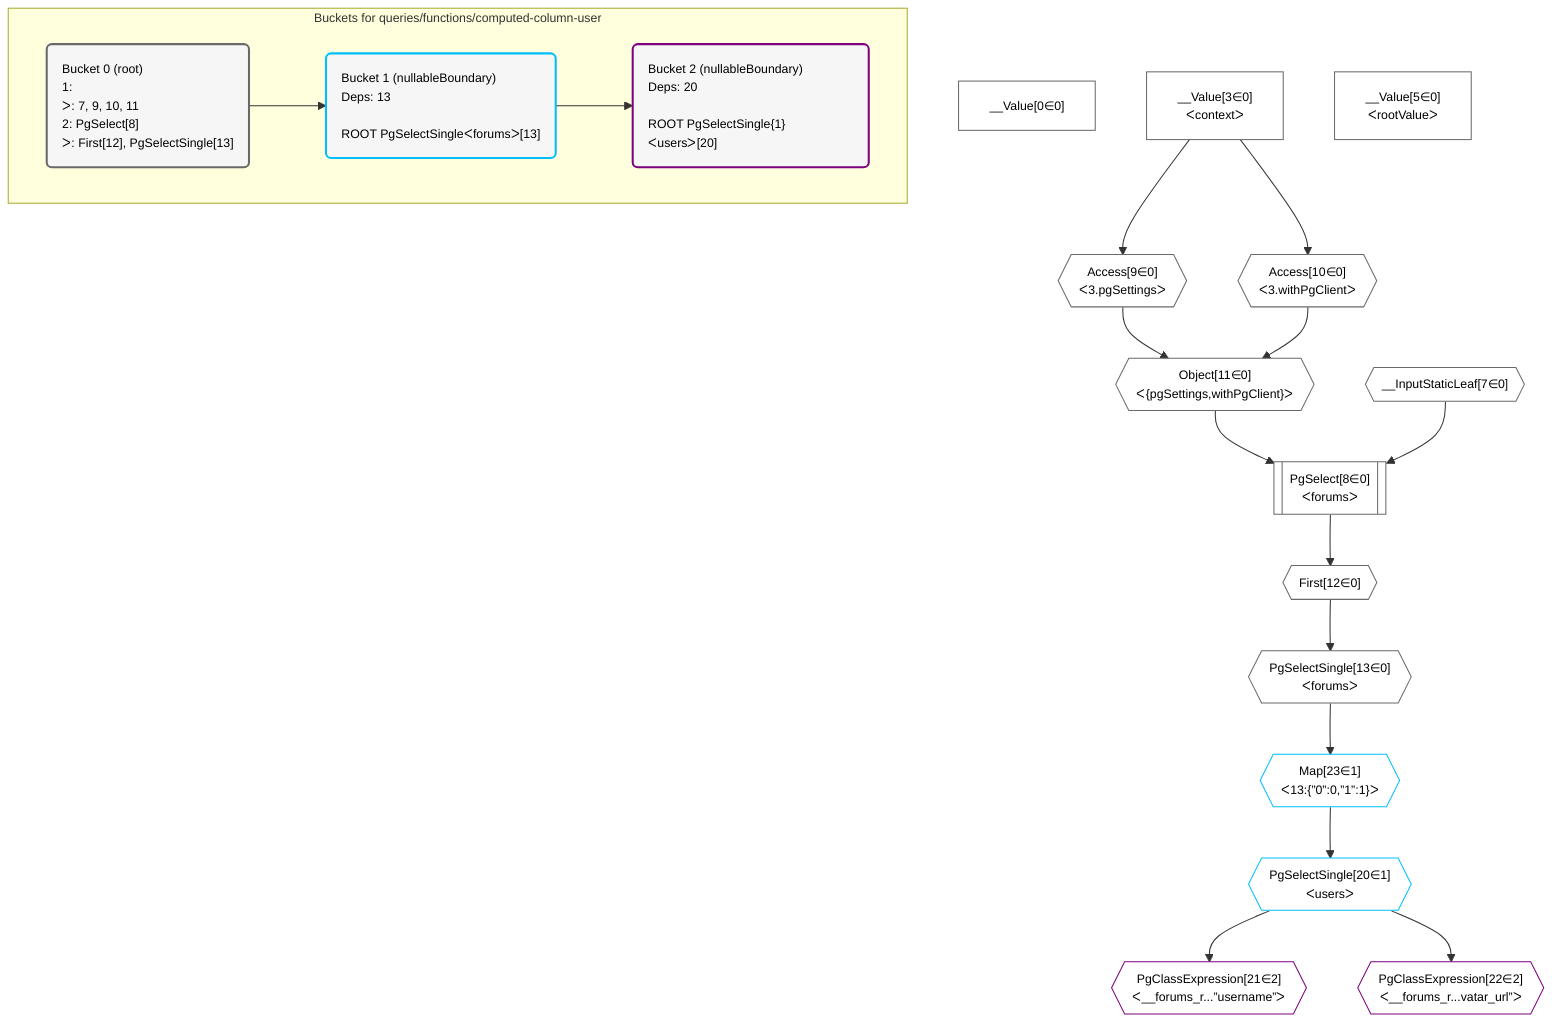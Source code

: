 %%{init: {'themeVariables': { 'fontSize': '12px'}}}%%
graph TD
    classDef path fill:#eee,stroke:#000,color:#000
    classDef plan fill:#fff,stroke-width:1px,color:#000
    classDef itemplan fill:#fff,stroke-width:2px,color:#000
    classDef unbatchedplan fill:#dff,stroke-width:1px,color:#000
    classDef sideeffectplan fill:#fcc,stroke-width:2px,color:#000
    classDef bucket fill:#f6f6f6,color:#000,stroke-width:2px,text-align:left


    %% define steps
    __Value0["__Value[0∈0]"]:::plan
    __Value3["__Value[3∈0]<br />ᐸcontextᐳ"]:::plan
    __Value5["__Value[5∈0]<br />ᐸrootValueᐳ"]:::plan
    __InputStaticLeaf7{{"__InputStaticLeaf[7∈0]"}}:::plan
    Access9{{"Access[9∈0]<br />ᐸ3.pgSettingsᐳ"}}:::plan
    Access10{{"Access[10∈0]<br />ᐸ3.withPgClientᐳ"}}:::plan
    Object11{{"Object[11∈0]<br />ᐸ{pgSettings,withPgClient}ᐳ"}}:::plan
    PgSelect8[["PgSelect[8∈0]<br />ᐸforumsᐳ"]]:::plan
    First12{{"First[12∈0]"}}:::plan
    PgSelectSingle13{{"PgSelectSingle[13∈0]<br />ᐸforumsᐳ"}}:::plan
    Map23{{"Map[23∈1]<br />ᐸ13:{”0”:0,”1”:1}ᐳ"}}:::plan
    PgSelectSingle20{{"PgSelectSingle[20∈1]<br />ᐸusersᐳ"}}:::plan
    PgClassExpression21{{"PgClassExpression[21∈2]<br />ᐸ__forums_r...”username”ᐳ"}}:::plan
    PgClassExpression22{{"PgClassExpression[22∈2]<br />ᐸ__forums_r...vatar_url”ᐳ"}}:::plan

    %% plan dependencies
    __Value3 --> Access9
    __Value3 --> Access10
    Access9 & Access10 --> Object11
    Object11 & __InputStaticLeaf7 --> PgSelect8
    PgSelect8 --> First12
    First12 --> PgSelectSingle13
    PgSelectSingle13 --> Map23
    Map23 --> PgSelectSingle20
    PgSelectSingle20 --> PgClassExpression21
    PgSelectSingle20 --> PgClassExpression22

    subgraph "Buckets for queries/functions/computed-column-user"
    Bucket0("Bucket 0 (root)<br />1: <br />ᐳ: 7, 9, 10, 11<br />2: PgSelect[8]<br />ᐳ: First[12], PgSelectSingle[13]"):::bucket
    classDef bucket0 stroke:#696969
    class Bucket0,__Value0,__Value3,__Value5,__InputStaticLeaf7,PgSelect8,Access9,Access10,Object11,First12,PgSelectSingle13 bucket0
    Bucket1("Bucket 1 (nullableBoundary)<br />Deps: 13<br /><br />ROOT PgSelectSingleᐸforumsᐳ[13]"):::bucket
    classDef bucket1 stroke:#00bfff
    class Bucket1,PgSelectSingle20,Map23 bucket1
    Bucket2("Bucket 2 (nullableBoundary)<br />Deps: 20<br /><br />ROOT PgSelectSingle{1}ᐸusersᐳ[20]"):::bucket
    classDef bucket2 stroke:#7f007f
    class Bucket2,PgClassExpression21,PgClassExpression22 bucket2
    Bucket0 --> Bucket1
    Bucket1 --> Bucket2
    end